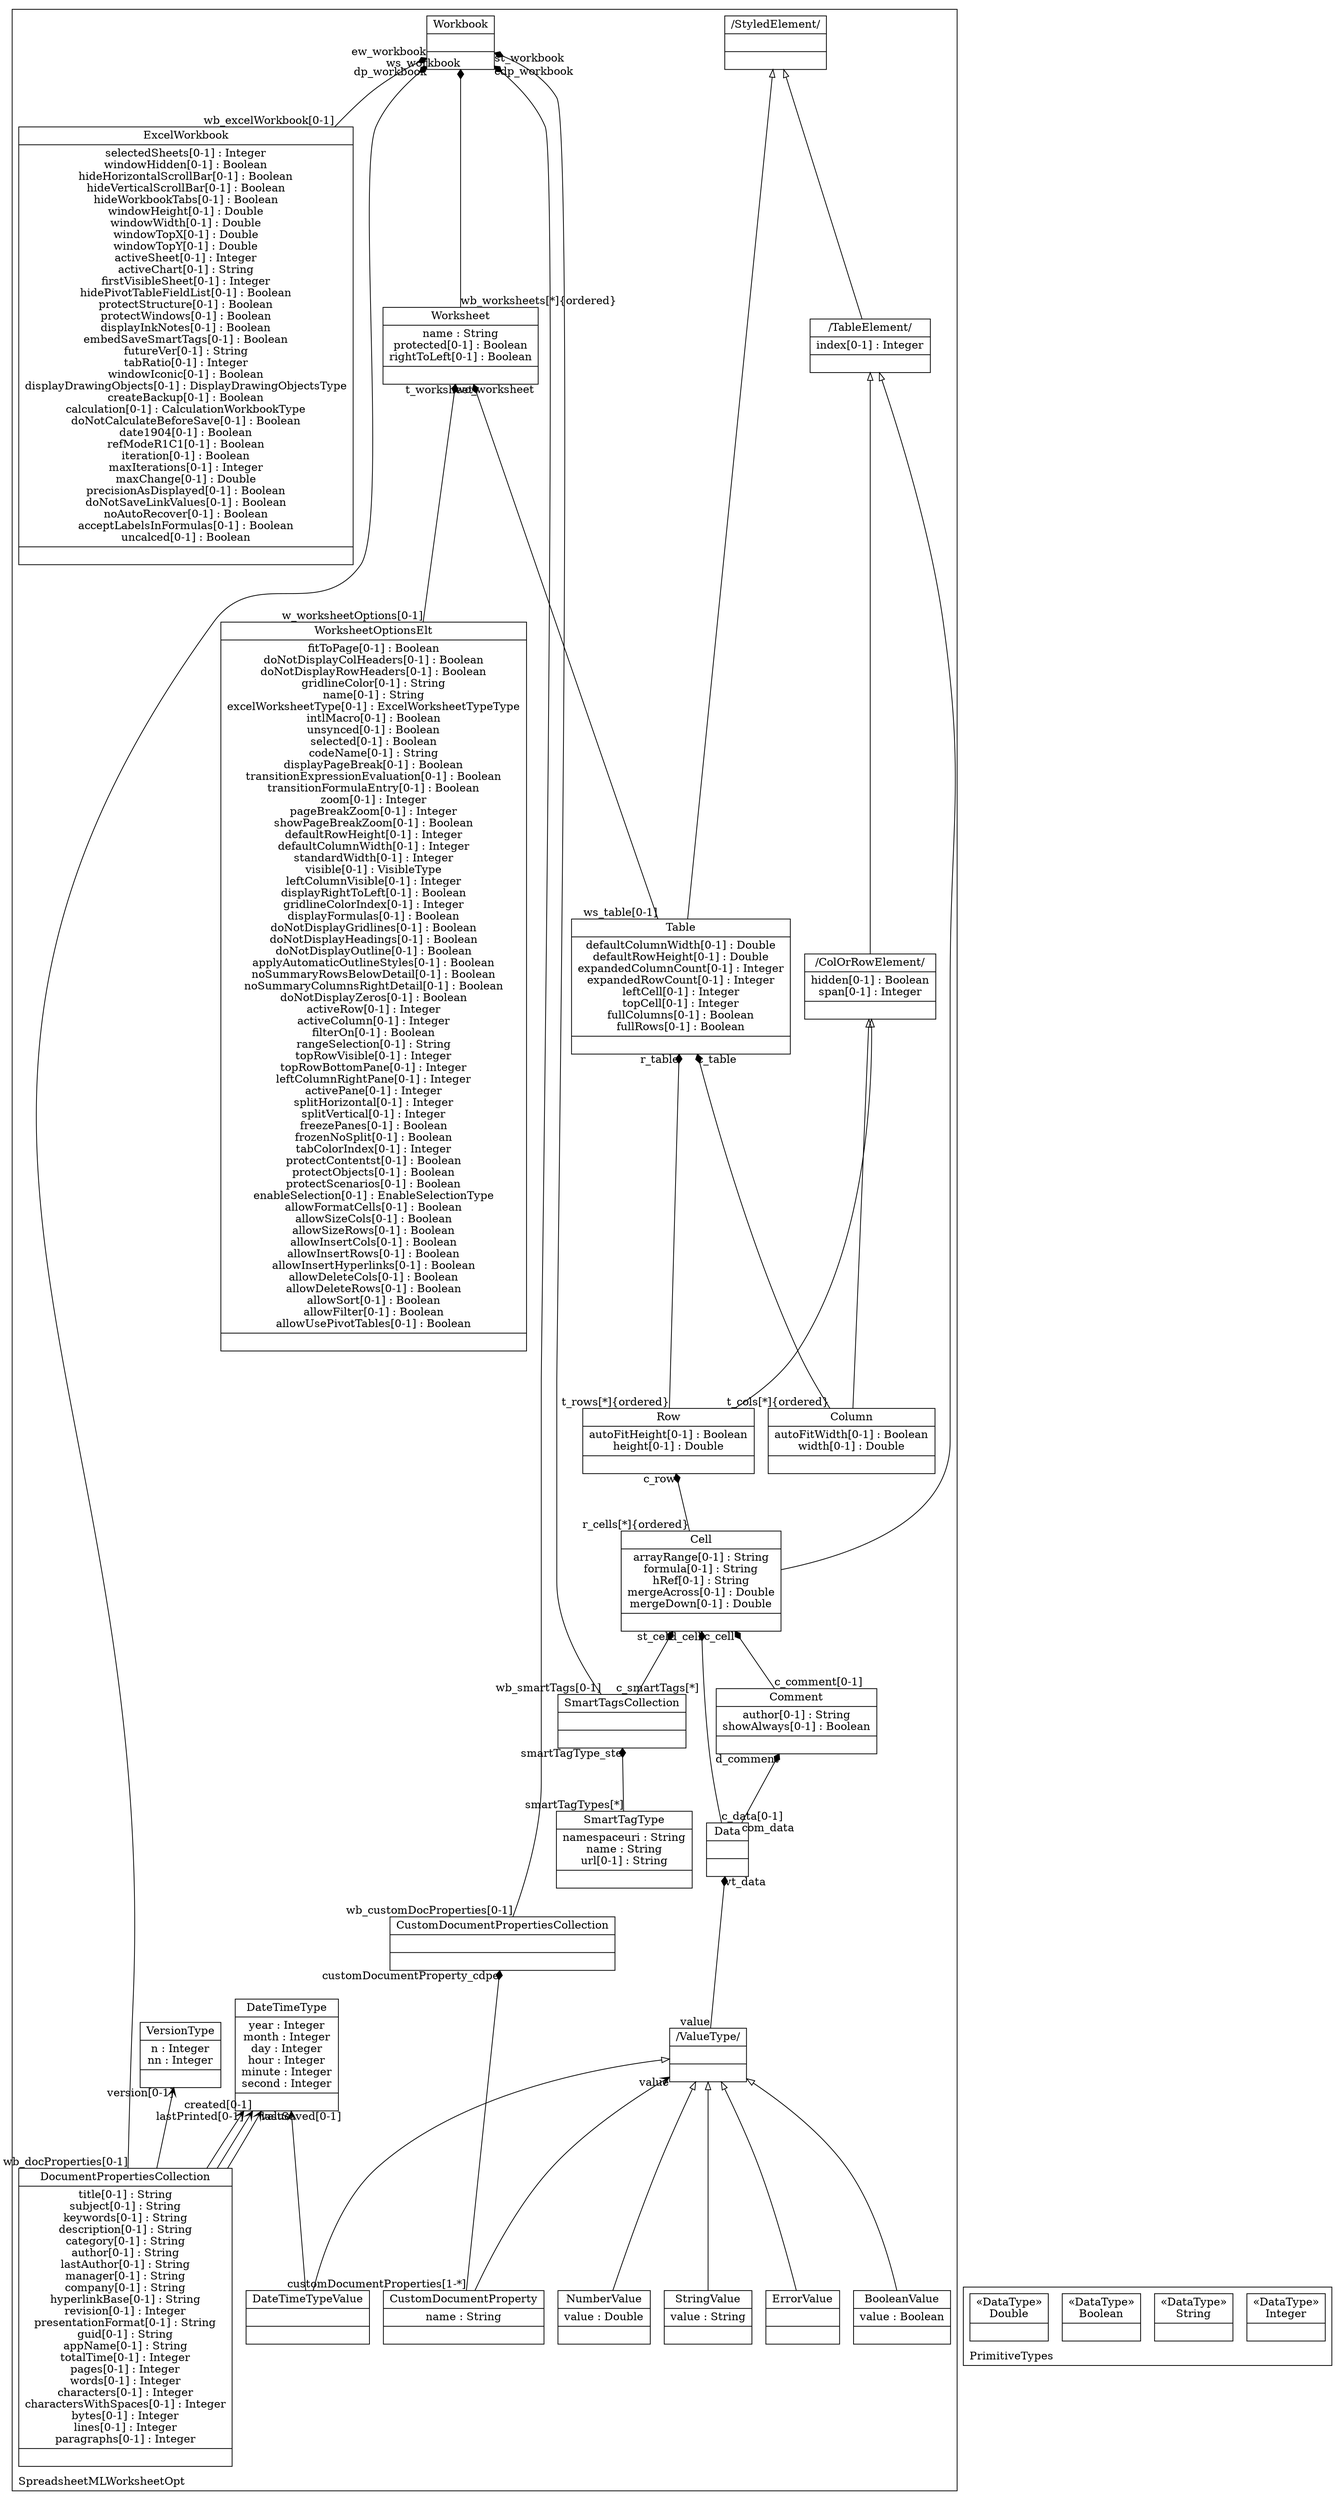 digraph "KM3 Model in DOT" {
graph[rankdir=BT,labeljust=l,labelloc=t,nodeSep=0.75,compound=true];
 subgraph "cluster_SpreadsheetMLWorksheetOpt"{
labelloc=t
color=black
label=SpreadsheetMLWorksheetOpt
 node[shape=record];
DateTimeType[label="{DateTimeType|year : Integer\nmonth : Integer\nday : Integer\nhour : Integer\nminute : Integer\nsecond : Integer| }"]
;
 node[shape=record];
VersionType[label="{VersionType|n : Integer\nnn : Integer| }"]
;
 node[shape=record];
ValueType[label="{/ValueType/| | }"]
 ValueType->Data[arrowhead=diamond,arrowtail=none,headlabel="vt_data",taillabel="value",group=Data,minlen=2,constraint=true,]
;
 node[shape=record];
StringValue[label="{StringValue|value : String| }"]
 StringValue->ValueType[arrowhead=onormal,group=ValueType,minlen=2,constraint=true,]
;
 node[shape=record];
NumberValue[label="{NumberValue|value : Double| }"]
 NumberValue->ValueType[arrowhead=onormal,group=ValueType,minlen=2,constraint=true,]
;
 node[shape=record];
DateTimeTypeValue[label="{DateTimeTypeValue| | }"]
 DateTimeTypeValue->DateTimeType[arrowhead=vee,arrowtail=diamond,headlabel="value",group=DateTimeType,minlen=2,constraint=true,]
 DateTimeTypeValue->ValueType[arrowhead=onormal,group=ValueType,minlen=2,constraint=true,]
;
 node[shape=record];
BooleanValue[label="{BooleanValue|value : Boolean| }"]
 BooleanValue->ValueType[arrowhead=onormal,group=ValueType,minlen=2,constraint=true,]
;
 node[shape=record];
ErrorValue[label="{ErrorValue| | }"]
 ErrorValue->ValueType[arrowhead=onormal,group=ValueType,minlen=2,constraint=true,]
;
 node[shape=record];
DocumentPropertiesCollection[label="{DocumentPropertiesCollection|title[0-1] : String\nsubject[0-1] : String\nkeywords[0-1] : String\ndescription[0-1] : String\ncategory[0-1] : String\nauthor[0-1] : String\nlastAuthor[0-1] : String\nmanager[0-1] : String\ncompany[0-1] : String\nhyperlinkBase[0-1] : String\nrevision[0-1] : Integer\npresentationFormat[0-1] : String\nguid[0-1] : String\nappName[0-1] : String\ntotalTime[0-1] : Integer\npages[0-1] : Integer\nwords[0-1] : Integer\ncharacters[0-1] : Integer\ncharactersWithSpaces[0-1] : Integer\nbytes[0-1] : Integer\nlines[0-1] : Integer\nparagraphs[0-1] : Integer| }"]
 DocumentPropertiesCollection->Workbook[arrowhead=diamond,arrowtail=none,headlabel="dp_workbook",taillabel="wb_docProperties[0-1]",group=Workbook,minlen=2,constraint=true,]
 DocumentPropertiesCollection->VersionType[arrowhead=vee,arrowtail=diamond,headlabel="version[0-1]",group=VersionType,minlen=2,constraint=true,]
 DocumentPropertiesCollection->DateTimeType[arrowhead=vee,arrowtail=diamond,headlabel="lastPrinted[0-1]",group=DateTimeType,minlen=2,constraint=true,]
 DocumentPropertiesCollection->DateTimeType[arrowhead=vee,arrowtail=diamond,headlabel="created[0-1]",group=DateTimeType,minlen=2,constraint=true,]
 DocumentPropertiesCollection->DateTimeType[arrowhead=vee,arrowtail=diamond,headlabel="lastSaved[0-1]",group=DateTimeType,minlen=2,constraint=true,]
;
 node[shape=record];
CustomDocumentPropertiesCollection[label="{CustomDocumentPropertiesCollection| | }"]
 CustomDocumentPropertiesCollection->Workbook[arrowhead=diamond,arrowtail=none,headlabel="cdp_workbook",taillabel="wb_customDocProperties[0-1]",group=Workbook,minlen=2,constraint=true,]
;
 node[shape=record];
CustomDocumentProperty[label="{CustomDocumentProperty|name : String| }"]
 CustomDocumentProperty->CustomDocumentPropertiesCollection[arrowhead=diamond,arrowtail=none,headlabel="customDocumentProperty_cdpe",taillabel="customDocumentProperties[1-*]",group=CustomDocumentPropertiesCollection,minlen=2,constraint=true,]
 CustomDocumentProperty->ValueType[arrowhead=vee,arrowtail=diamond,headlabel="value",group=ValueType,minlen=2,constraint=true,]
;
 node[shape=record];
SmartTagType[label="{SmartTagType|namespaceuri : String\nname : String\nurl[0-1] : String| }"]
 SmartTagType->SmartTagsCollection[arrowhead=diamond,arrowtail=none,headlabel="smartTagType_ste",taillabel="smartTagTypes[*]",group=SmartTagsCollection,minlen=2,constraint=true,]
;
 node[shape=record];
SmartTagsCollection[label="{SmartTagsCollection| | }"]
 SmartTagsCollection->Workbook[arrowhead=diamond,arrowtail=none,headlabel="st_workbook",taillabel="wb_smartTags[0-1]",group=Workbook,minlen=2,constraint=true,]
 SmartTagsCollection->Cell[arrowhead=diamond,arrowtail=none,headlabel="st_cell",taillabel="c_smartTags[*]",group=Cell,minlen=2,constraint=true,]
;
 node[shape=record];
Workbook[label="{Workbook| | }"]
;
 node[shape=record];
Worksheet[label="{Worksheet|name : String\nprotected[0-1] : Boolean\nrightToLeft[0-1] : Boolean| }"]
 Worksheet->Workbook[arrowhead=diamond,arrowtail=none,headlabel="ws_workbook",taillabel="wb_worksheets[*]{ordered}",group=Workbook,minlen=2,constraint=true,]
;
 node[shape=record];
StyledElement[label="{/StyledElement/| | }"]
;
 node[shape=record];
Table[label="{Table|defaultColumnWidth[0-1] : Double\ndefaultRowHeight[0-1] : Double\nexpandedColumnCount[0-1] : Integer\nexpandedRowCount[0-1] : Integer\nleftCell[0-1] : Integer\ntopCell[0-1] : Integer\nfullColumns[0-1] : Boolean\nfullRows[0-1] : Boolean| }"]
 Table->Worksheet[arrowhead=diamond,arrowtail=none,headlabel="t_worksheet",taillabel="ws_table[0-1]",group=Worksheet,minlen=2,constraint=true,]
 Table->StyledElement[arrowhead=onormal,group=StyledElement,minlen=2,constraint=true,]
;
 node[shape=record];
TableElement[label="{/TableElement/|index[0-1] : Integer| }"]
 TableElement->StyledElement[arrowhead=onormal,group=StyledElement,minlen=2,constraint=true,]
;
 node[shape=record];
ColOrRowElement[label="{/ColOrRowElement/|hidden[0-1] : Boolean\nspan[0-1] : Integer| }"]
 ColOrRowElement->TableElement[arrowhead=onormal,group=TableElement,minlen=2,constraint=true,]
;
 node[shape=record];
Column[label="{Column|autoFitWidth[0-1] : Boolean\nwidth[0-1] : Double| }"]
 Column->Table[arrowhead=diamond,arrowtail=none,headlabel="c_table",taillabel="t_cols[*]{ordered}",group=Table,minlen=2,constraint=true,]
 Column->ColOrRowElement[arrowhead=onormal,group=ColOrRowElement,minlen=2,constraint=true,]
;
 node[shape=record];
Row[label="{Row|autoFitHeight[0-1] : Boolean\nheight[0-1] : Double| }"]
 Row->Table[arrowhead=diamond,arrowtail=none,headlabel="r_table",taillabel="t_rows[*]{ordered}",group=Table,minlen=2,constraint=true,]
 Row->ColOrRowElement[arrowhead=onormal,group=ColOrRowElement,minlen=2,constraint=true,]
;
 node[shape=record];
Cell[label="{Cell|arrayRange[0-1] : String\nformula[0-1] : String\nhRef[0-1] : String\nmergeAcross[0-1] : Double\nmergeDown[0-1] : Double| }"]
 Cell->Row[arrowhead=diamond,arrowtail=none,headlabel="c_row",taillabel="r_cells[*]{ordered}",group=Row,minlen=2,constraint=true,]
 Cell->TableElement[arrowhead=onormal,group=TableElement,minlen=2,constraint=true,]
;
 node[shape=record];
Comment[label="{Comment|author[0-1] : String\nshowAlways[0-1] : Boolean| }"]
 Comment->Cell[arrowhead=diamond,arrowtail=none,headlabel="c_cell",taillabel="c_comment[0-1]",group=Cell,minlen=2,constraint=true,]
;
 node[shape=record];
Data[label="{Data| | }"]
 Data->Cell[arrowhead=diamond,arrowtail=none,headlabel="d_cell",taillabel="c_data[0-1]",group=Cell,minlen=2,constraint=true,]
 Data->Comment[arrowhead=diamond,arrowtail=none,headlabel="d_comment",taillabel="com_data",group=Comment,minlen=2,constraint=true,]
;
 node[shape=record];
ExcelWorkbook[label="{ExcelWorkbook|selectedSheets[0-1] : Integer\nwindowHidden[0-1] : Boolean\nhideHorizontalScrollBar[0-1] : Boolean\nhideVerticalScrollBar[0-1] : Boolean\nhideWorkbookTabs[0-1] : Boolean\nwindowHeight[0-1] : Double\nwindowWidth[0-1] : Double\nwindowTopX[0-1] : Double\nwindowTopY[0-1] : Double\nactiveSheet[0-1] : Integer\nactiveChart[0-1] : String\nfirstVisibleSheet[0-1] : Integer\nhidePivotTableFieldList[0-1] : Boolean\nprotectStructure[0-1] : Boolean\nprotectWindows[0-1] : Boolean\ndisplayInkNotes[0-1] : Boolean\nembedSaveSmartTags[0-1] : Boolean\nfutureVer[0-1] : String\ntabRatio[0-1] : Integer\nwindowIconic[0-1] : Boolean\ndisplayDrawingObjects[0-1] : DisplayDrawingObjectsType\ncreateBackup[0-1] : Boolean\ncalculation[0-1] : CalculationWorkbookType\ndoNotCalculateBeforeSave[0-1] : Boolean\ndate1904[0-1] : Boolean\nrefModeR1C1[0-1] : Boolean\niteration[0-1] : Boolean\nmaxIterations[0-1] : Integer\nmaxChange[0-1] : Double\nprecisionAsDisplayed[0-1] : Boolean\ndoNotSaveLinkValues[0-1] : Boolean\nnoAutoRecover[0-1] : Boolean\nacceptLabelsInFormulas[0-1] : Boolean\nuncalced[0-1] : Boolean| }"]
 ExcelWorkbook->Workbook[arrowhead=diamond,arrowtail=none,headlabel="ew_workbook",taillabel="wb_excelWorkbook[0-1]",group=Workbook,minlen=2,constraint=true,]
;
 node[shape=record];
WorksheetOptionsElt[label="{WorksheetOptionsElt|fitToPage[0-1] : Boolean\ndoNotDisplayColHeaders[0-1] : Boolean\ndoNotDisplayRowHeaders[0-1] : Boolean\ngridlineColor[0-1] : String\nname[0-1] : String\nexcelWorksheetType[0-1] : ExcelWorksheetTypeType\nintlMacro[0-1] : Boolean\nunsynced[0-1] : Boolean\nselected[0-1] : Boolean\ncodeName[0-1] : String\ndisplayPageBreak[0-1] : Boolean\ntransitionExpressionEvaluation[0-1] : Boolean\ntransitionFormulaEntry[0-1] : Boolean\nzoom[0-1] : Integer\npageBreakZoom[0-1] : Integer\nshowPageBreakZoom[0-1] : Boolean\ndefaultRowHeight[0-1] : Integer\ndefaultColumnWidth[0-1] : Integer\nstandardWidth[0-1] : Integer\nvisible[0-1] : VisibleType\nleftColumnVisible[0-1] : Integer\ndisplayRightToLeft[0-1] : Boolean\ngridlineColorIndex[0-1] : Integer\ndisplayFormulas[0-1] : Boolean\ndoNotDisplayGridlines[0-1] : Boolean\ndoNotDisplayHeadings[0-1] : Boolean\ndoNotDisplayOutline[0-1] : Boolean\napplyAutomaticOutlineStyles[0-1] : Boolean\nnoSummaryRowsBelowDetail[0-1] : Boolean\nnoSummaryColumnsRightDetail[0-1] : Boolean\ndoNotDisplayZeros[0-1] : Boolean\nactiveRow[0-1] : Integer\nactiveColumn[0-1] : Integer\nfilterOn[0-1] : Boolean\nrangeSelection[0-1] : String\ntopRowVisible[0-1] : Integer\ntopRowBottomPane[0-1] : Integer\nleftColumnRightPane[0-1] : Integer\nactivePane[0-1] : Integer\nsplitHorizontal[0-1] : Integer\nsplitVertical[0-1] : Integer\nfreezePanes[0-1] : Boolean\nfrozenNoSplit[0-1] : Boolean\ntabColorIndex[0-1] : Integer\nprotectContentst[0-1] : Boolean\nprotectObjects[0-1] : Boolean\nprotectScenarios[0-1] : Boolean\nenableSelection[0-1] : EnableSelectionType\nallowFormatCells[0-1] : Boolean\nallowSizeCols[0-1] : Boolean\nallowSizeRows[0-1] : Boolean\nallowInsertCols[0-1] : Boolean\nallowInsertRows[0-1] : Boolean\nallowInsertHyperlinks[0-1] : Boolean\nallowDeleteCols[0-1] : Boolean\nallowDeleteRows[0-1] : Boolean\nallowSort[0-1] : Boolean\nallowFilter[0-1] : Boolean\nallowUsePivotTables[0-1] : Boolean| }"]
 WorksheetOptionsElt->Worksheet[arrowhead=diamond,arrowtail=none,headlabel="wo_worksheet",taillabel="w_worksheetOptions[0-1]",group=Worksheet,minlen=2,constraint=true,]
;

} subgraph "cluster_PrimitiveTypes"{
labelloc=t
color=black
label=PrimitiveTypes
 node[shape=record];
Integer[label="{&#171;DataType&#187;\nInteger|}"]
;
 node[shape=record];
String[label="{&#171;DataType&#187;\nString|}"]
;
 node[shape=record];
Boolean[label="{&#171;DataType&#187;\nBoolean|}"]
;
 node[shape=record];
Double[label="{&#171;DataType&#187;\nDouble|}"]
;

}
}